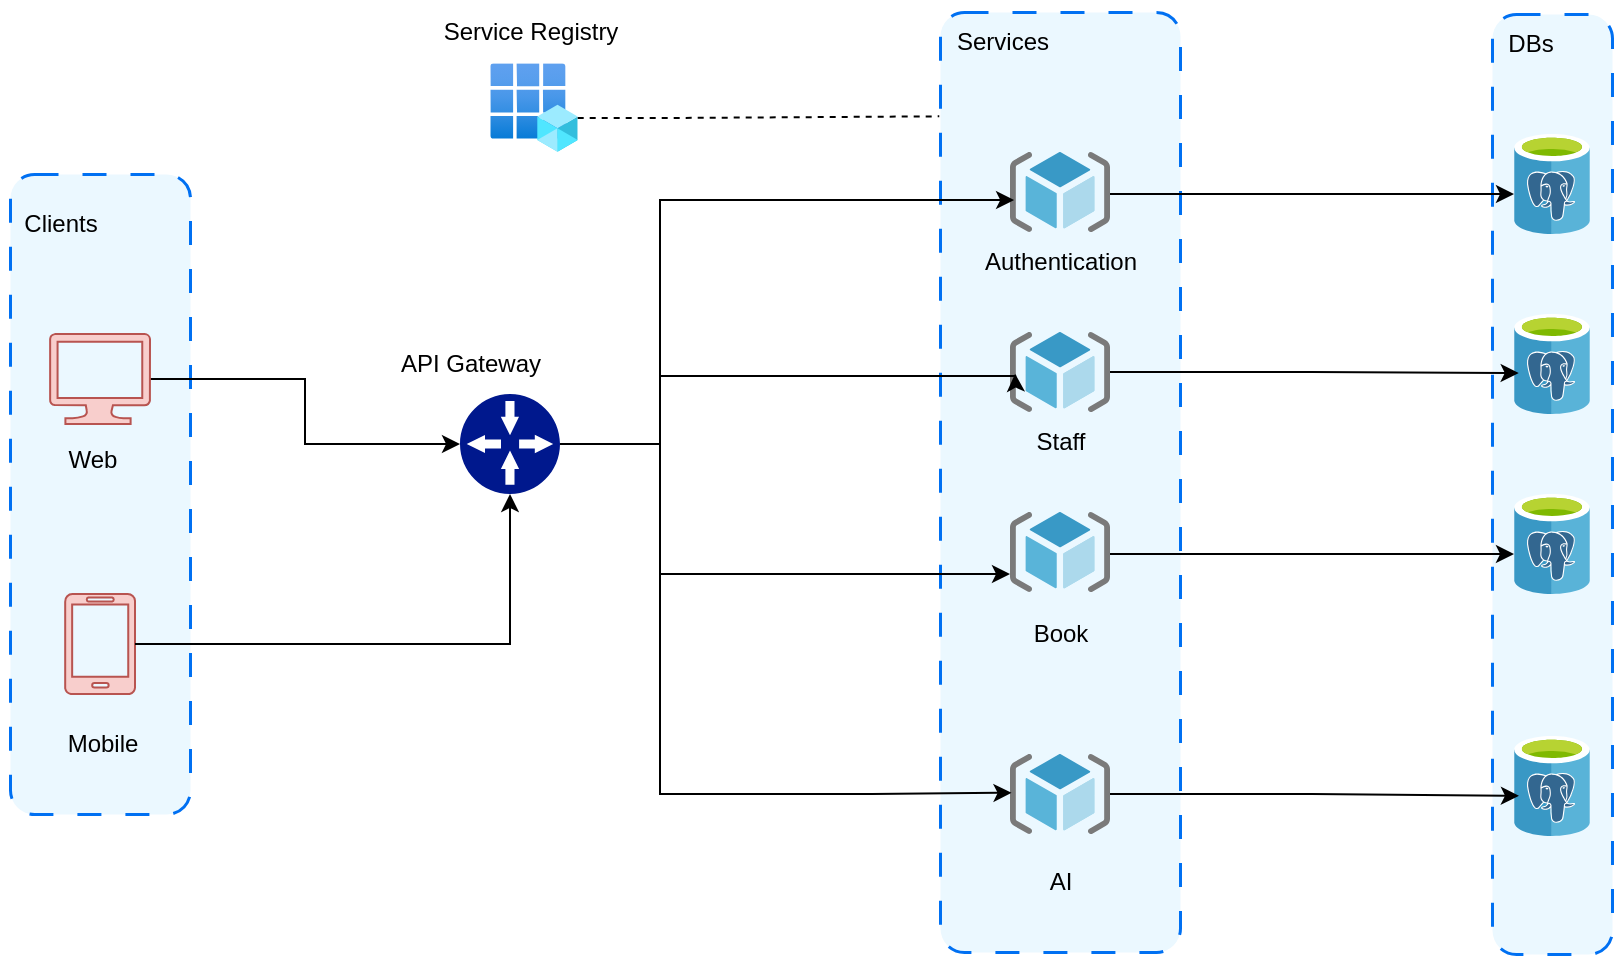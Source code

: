 <mxfile version="28.2.1">
  <diagram name="Page-1" id="9pI0im2Aykm5DPmUS2fp">
    <mxGraphModel dx="1972" dy="513" grid="1" gridSize="10" guides="1" tooltips="1" connect="1" arrows="1" fold="1" page="1" pageScale="1" pageWidth="1100" pageHeight="850" math="0" shadow="0">
      <root>
        <mxCell id="0" />
        <mxCell id="1" parent="0" />
        <mxCell id="ZFIefZDjThp2JF8f5wgm-74" value="" style="rounded=1;whiteSpace=wrap;html=1;strokeColor=#0070F2;fillColor=#EBF8FF;arcSize=24;absoluteArcSize=1;imageWidth=64;imageHeight=64;strokeWidth=1.5;dashed=1;dashPattern=8 8;" parent="1" vertex="1">
          <mxGeometry x="-35" y="150" width="90" height="320" as="geometry" />
        </mxCell>
        <mxCell id="ZFIefZDjThp2JF8f5wgm-2" value="" style="rounded=1;whiteSpace=wrap;html=1;strokeColor=#0070F2;fillColor=#EBF8FF;arcSize=24;absoluteArcSize=1;imageWidth=64;imageHeight=64;strokeWidth=1.5;dashed=1;dashPattern=8 8;" parent="1" vertex="1">
          <mxGeometry x="706" y="70" width="60" height="470" as="geometry" />
        </mxCell>
        <mxCell id="ZFIefZDjThp2JF8f5wgm-3" value="" style="image;sketch=0;aspect=fixed;html=1;points=[];align=center;fontSize=12;image=img/lib/mscae/Azure_Database_for_PostgreSQL_servers.svg;" parent="1" vertex="1">
          <mxGeometry x="717" y="130" width="38" height="50" as="geometry" />
        </mxCell>
        <mxCell id="ZFIefZDjThp2JF8f5wgm-5" value="" style="image;sketch=0;aspect=fixed;html=1;points=[];align=center;fontSize=12;image=img/lib/mscae/Azure_Database_for_PostgreSQL_servers.svg;" parent="1" vertex="1">
          <mxGeometry x="717" y="220" width="38" height="50" as="geometry" />
        </mxCell>
        <mxCell id="ZFIefZDjThp2JF8f5wgm-6" value="" style="image;sketch=0;aspect=fixed;html=1;points=[];align=center;fontSize=12;image=img/lib/mscae/Azure_Database_for_PostgreSQL_servers.svg;" parent="1" vertex="1">
          <mxGeometry x="717" y="431" width="38" height="50" as="geometry" />
        </mxCell>
        <mxCell id="ZFIefZDjThp2JF8f5wgm-10" value="" style="sketch=0;aspect=fixed;pointerEvents=1;shadow=0;dashed=0;html=1;strokeColor=none;labelPosition=center;verticalLabelPosition=bottom;verticalAlign=top;align=center;fillColor=#00188D;shape=mxgraph.mscae.enterprise.gateway" parent="1" vertex="1">
          <mxGeometry x="190" y="260" width="50" height="50" as="geometry" />
        </mxCell>
        <mxCell id="ZFIefZDjThp2JF8f5wgm-17" value="" style="rounded=1;whiteSpace=wrap;html=1;strokeColor=#0070F2;fillColor=#EBF8FF;arcSize=24;absoluteArcSize=1;imageWidth=64;imageHeight=64;strokeWidth=1.5;dashed=1;dashPattern=8 8;" parent="1" vertex="1">
          <mxGeometry x="430" y="69" width="120" height="470" as="geometry" />
        </mxCell>
        <mxCell id="ZFIefZDjThp2JF8f5wgm-7" value="&lt;span style=&quot;color: rgba(0, 0, 0, 0); font-family: monospace; font-size: 0px; text-align: start; background-color: rgb(236, 236, 236);&quot;&gt;%3CmxGraphModel%3E%3Croot%3E%3CmxCell%20id%3D%220%22%2F%3E%3CmxCell%20id%3D%221%22%20parent%3D%220%22%2F%3E%3CmxCell%20id%3D%222%22%20value%3D%22%22%20style%3D%22image%3Bsketch%3D0%3Baspect%3Dfixed%3Bhtml%3D1%3Bpoints%3D%5B%5D%3Balign%3Dcenter%3BfontSize%3D12%3Bimage%3Dimg%2Flib%2Fmscae%2FAzure_Database_for_PostgreSQL_servers.svg%3B%22%20vertex%3D%221%22%20parent%3D%221%22%3E%3CmxGeometry%20x%3D%22471%22%20y%3D%22130%22%20width%3D%2238%22%20height%3D%2250%22%20as%3D%22geometry%22%2F%3E%3C%2FmxCell%3E%3C%2Froot%3E%3C%2FmxGraphModel%3E&lt;/span&gt;" style="image;sketch=0;aspect=fixed;html=1;points=[];align=center;fontSize=12;image=img/lib/mscae/ResourceGroup.svg;" parent="1" vertex="1">
          <mxGeometry x="465" y="139" width="50" height="40" as="geometry" />
        </mxCell>
        <mxCell id="ZFIefZDjThp2JF8f5wgm-48" style="edgeStyle=orthogonalEdgeStyle;rounded=0;orthogonalLoop=1;jettySize=auto;html=1;entryX=0.062;entryY=0.591;entryDx=0;entryDy=0;entryPerimeter=0;" parent="1" source="ZFIefZDjThp2JF8f5wgm-11" target="ZFIefZDjThp2JF8f5wgm-5" edge="1">
          <mxGeometry relative="1" as="geometry">
            <mxPoint x="540" y="260" as="targetPoint" />
          </mxGeometry>
        </mxCell>
        <mxCell id="ZFIefZDjThp2JF8f5wgm-11" value="&lt;span style=&quot;color: rgba(0, 0, 0, 0); font-family: monospace; font-size: 0px; text-align: start; background-color: rgb(236, 236, 236);&quot;&gt;%3CmxGraphModel%3E%3Croot%3E%3CmxCell%20id%3D%220%22%2F%3E%3CmxCell%20id%3D%221%22%20parent%3D%220%22%2F%3E%3CmxCell%20id%3D%222%22%20value%3D%22%22%20style%3D%22image%3Bsketch%3D0%3Baspect%3Dfixed%3Bhtml%3D1%3Bpoints%3D%5B%5D%3Balign%3Dcenter%3BfontSize%3D12%3Bimage%3Dimg%2Flib%2Fmscae%2FAzure_Database_for_PostgreSQL_servers.svg%3B%22%20vertex%3D%221%22%20parent%3D%221%22%3E%3CmxGeometry%20x%3D%22471%22%20y%3D%22130%22%20width%3D%2238%22%20height%3D%2250%22%20as%3D%22geometry%22%2F%3E%3C%2FmxCell%3E%3C%2Froot%3E%3C%2FmxGraphModel%3E&lt;/span&gt;" style="image;sketch=0;aspect=fixed;html=1;points=[];align=center;fontSize=12;image=img/lib/mscae/ResourceGroup.svg;" parent="1" vertex="1">
          <mxGeometry x="465" y="229" width="50" height="40" as="geometry" />
        </mxCell>
        <mxCell id="ZFIefZDjThp2JF8f5wgm-55" style="edgeStyle=orthogonalEdgeStyle;rounded=0;orthogonalLoop=1;jettySize=auto;html=1;entryX=0.065;entryY=0.598;entryDx=0;entryDy=0;entryPerimeter=0;" parent="1" source="ZFIefZDjThp2JF8f5wgm-12" target="ZFIefZDjThp2JF8f5wgm-6" edge="1">
          <mxGeometry relative="1" as="geometry">
            <mxPoint x="530" y="520" as="targetPoint" />
          </mxGeometry>
        </mxCell>
        <mxCell id="ZFIefZDjThp2JF8f5wgm-12" value="&lt;span style=&quot;color: rgba(0, 0, 0, 0); font-family: monospace; font-size: 0px; text-align: start; background-color: rgb(236, 236, 236);&quot;&gt;%3CmxGraphModel%3E%3Croot%3E%3CmxCell%20id%3D%220%22%2F%3E%3CmxCell%20id%3D%221%22%20parent%3D%220%22%2F%3E%3CmxCell%20id%3D%222%22%20value%3D%22%22%20style%3D%22image%3Bsketch%3D0%3Baspect%3Dfixed%3Bhtml%3D1%3Bpoints%3D%5B%5D%3Balign%3Dcenter%3BfontSize%3D12%3Bimage%3Dimg%2Flib%2Fmscae%2FAzure_Database_for_PostgreSQL_servers.svg%3B%22%20vertex%3D%221%22%20parent%3D%221%22%3E%3CmxGeometry%20x%3D%22471%22%20y%3D%22130%22%20width%3D%2238%22%20height%3D%2250%22%20as%3D%22geometry%22%2F%3E%3C%2FmxCell%3E%3C%2Froot%3E%3C%2FmxGraphModel%3E&lt;/span&gt;" style="image;sketch=0;aspect=fixed;html=1;points=[];align=center;fontSize=12;image=img/lib/mscae/ResourceGroup.svg;" parent="1" vertex="1">
          <mxGeometry x="465" y="440" width="50" height="40" as="geometry" />
        </mxCell>
        <mxCell id="ZFIefZDjThp2JF8f5wgm-21" value="API Gateway" style="text;html=1;align=center;verticalAlign=middle;resizable=0;points=[];autosize=1;strokeColor=none;fillColor=none;" parent="1" vertex="1">
          <mxGeometry x="150" y="230" width="90" height="30" as="geometry" />
        </mxCell>
        <mxCell id="ZFIefZDjThp2JF8f5wgm-27" style="edgeStyle=orthogonalEdgeStyle;rounded=0;orthogonalLoop=1;jettySize=auto;html=1;entryX=0.051;entryY=0.521;entryDx=0;entryDy=0;entryPerimeter=0;" parent="1" source="ZFIefZDjThp2JF8f5wgm-10" target="ZFIefZDjThp2JF8f5wgm-11" edge="1">
          <mxGeometry relative="1" as="geometry">
            <Array as="points">
              <mxPoint x="290" y="285" />
              <mxPoint x="290" y="251" />
            </Array>
          </mxGeometry>
        </mxCell>
        <mxCell id="ZFIefZDjThp2JF8f5wgm-25" style="edgeStyle=orthogonalEdgeStyle;rounded=0;orthogonalLoop=1;jettySize=auto;html=1;entryX=0.015;entryY=0.484;entryDx=0;entryDy=0;entryPerimeter=0;" parent="1" source="ZFIefZDjThp2JF8f5wgm-10" target="ZFIefZDjThp2JF8f5wgm-12" edge="1">
          <mxGeometry relative="1" as="geometry">
            <mxPoint x="350" y="440" as="targetPoint" />
            <Array as="points">
              <mxPoint x="290" y="285" />
              <mxPoint x="290" y="460" />
              <mxPoint x="396" y="460" />
            </Array>
          </mxGeometry>
        </mxCell>
        <mxCell id="ZFIefZDjThp2JF8f5wgm-29" style="edgeStyle=elbowEdgeStyle;rounded=0;orthogonalLoop=1;jettySize=auto;html=1;entryX=0.041;entryY=0.601;entryDx=0;entryDy=0;entryPerimeter=0;" parent="1" source="ZFIefZDjThp2JF8f5wgm-10" target="ZFIefZDjThp2JF8f5wgm-7" edge="1">
          <mxGeometry relative="1" as="geometry">
            <mxPoint x="340" y="160" as="targetPoint" />
            <Array as="points">
              <mxPoint x="290" y="220" />
            </Array>
          </mxGeometry>
        </mxCell>
        <mxCell id="ZFIefZDjThp2JF8f5wgm-30" value="Authentication" style="text;html=1;align=center;verticalAlign=middle;resizable=0;points=[];autosize=1;strokeColor=none;fillColor=none;" parent="1" vertex="1">
          <mxGeometry x="440" y="179" width="100" height="30" as="geometry" />
        </mxCell>
        <mxCell id="ZFIefZDjThp2JF8f5wgm-50" style="edgeStyle=orthogonalEdgeStyle;rounded=0;orthogonalLoop=1;jettySize=auto;html=1;" parent="1" source="ZFIefZDjThp2JF8f5wgm-31" target="ZFIefZDjThp2JF8f5wgm-51" edge="1">
          <mxGeometry relative="1" as="geometry">
            <mxPoint x="550" y="340" as="targetPoint" />
            <Array as="points">
              <mxPoint x="550" y="340" />
              <mxPoint x="550" y="340" />
            </Array>
          </mxGeometry>
        </mxCell>
        <mxCell id="ZFIefZDjThp2JF8f5wgm-31" value="&lt;span style=&quot;color: rgba(0, 0, 0, 0); font-family: monospace; font-size: 0px; text-align: start; background-color: rgb(236, 236, 236);&quot;&gt;%3CmxGraphModel%3E%3Croot%3E%3CmxCell%20id%3D%220%22%2F%3E%3CmxCell%20id%3D%221%22%20parent%3D%220%22%2F%3E%3CmxCell%20id%3D%222%22%20value%3D%22%22%20style%3D%22image%3Bsketch%3D0%3Baspect%3Dfixed%3Bhtml%3D1%3Bpoints%3D%5B%5D%3Balign%3Dcenter%3BfontSize%3D12%3Bimage%3Dimg%2Flib%2Fmscae%2FAzure_Database_for_PostgreSQL_servers.svg%3B%22%20vertex%3D%221%22%20parent%3D%221%22%3E%3CmxGeometry%20x%3D%22471%22%20y%3D%22130%22%20width%3D%2238%22%20height%3D%2250%22%20as%3D%22geometry%22%2F%3E%3C%2FmxCell%3E%3C%2Froot%3E%3C%2FmxGraphModel%3E&lt;/span&gt;" style="image;sketch=0;aspect=fixed;html=1;points=[];align=center;fontSize=12;image=img/lib/mscae/ResourceGroup.svg;" parent="1" vertex="1">
          <mxGeometry x="465" y="319" width="50" height="40" as="geometry" />
        </mxCell>
        <mxCell id="ZFIefZDjThp2JF8f5wgm-32" value="Book" style="text;html=1;align=center;verticalAlign=middle;resizable=0;points=[];autosize=1;strokeColor=none;fillColor=none;" parent="1" vertex="1">
          <mxGeometry x="465" y="365" width="50" height="30" as="geometry" />
        </mxCell>
        <mxCell id="ZFIefZDjThp2JF8f5wgm-34" value="AI" style="text;html=1;align=center;verticalAlign=middle;resizable=0;points=[];autosize=1;strokeColor=none;fillColor=none;" parent="1" vertex="1">
          <mxGeometry x="475" y="489" width="30" height="30" as="geometry" />
        </mxCell>
        <mxCell id="ZFIefZDjThp2JF8f5wgm-35" style="edgeStyle=orthogonalEdgeStyle;rounded=0;orthogonalLoop=1;jettySize=auto;html=1;" parent="1" source="ZFIefZDjThp2JF8f5wgm-10" target="ZFIefZDjThp2JF8f5wgm-31" edge="1">
          <mxGeometry relative="1" as="geometry">
            <mxPoint x="340" y="350" as="targetPoint" />
            <Array as="points">
              <mxPoint x="290" y="285" />
              <mxPoint x="290" y="350" />
            </Array>
          </mxGeometry>
        </mxCell>
        <mxCell id="ZFIefZDjThp2JF8f5wgm-47" style="edgeStyle=orthogonalEdgeStyle;rounded=0;orthogonalLoop=1;jettySize=auto;html=1;" parent="1" source="ZFIefZDjThp2JF8f5wgm-7" target="ZFIefZDjThp2JF8f5wgm-3" edge="1">
          <mxGeometry relative="1" as="geometry">
            <mxPoint x="500" y="160" as="targetPoint" />
            <Array as="points">
              <mxPoint x="550" y="160" />
              <mxPoint x="550" y="160" />
            </Array>
          </mxGeometry>
        </mxCell>
        <mxCell id="ZFIefZDjThp2JF8f5wgm-51" value="" style="image;sketch=0;aspect=fixed;html=1;points=[];align=center;fontSize=12;image=img/lib/mscae/Azure_Database_for_PostgreSQL_servers.svg;" parent="1" vertex="1">
          <mxGeometry x="717" y="310" width="38" height="50" as="geometry" />
        </mxCell>
        <mxCell id="ZFIefZDjThp2JF8f5wgm-56" value="Staff" style="text;html=1;align=center;verticalAlign=middle;resizable=0;points=[];autosize=1;strokeColor=none;fillColor=none;" parent="1" vertex="1">
          <mxGeometry x="465" y="269" width="50" height="30" as="geometry" />
        </mxCell>
        <mxCell id="ZFIefZDjThp2JF8f5wgm-62" value="Services" style="text;html=1;align=center;verticalAlign=middle;resizable=0;points=[];autosize=1;strokeColor=none;fillColor=none;" parent="1" vertex="1">
          <mxGeometry x="426" y="69" width="70" height="30" as="geometry" />
        </mxCell>
        <mxCell id="ZFIefZDjThp2JF8f5wgm-64" value="DBs" style="text;html=1;align=center;verticalAlign=middle;resizable=0;points=[];autosize=1;strokeColor=none;fillColor=none;" parent="1" vertex="1">
          <mxGeometry x="700" y="70" width="50" height="30" as="geometry" />
        </mxCell>
        <mxCell id="ZFIefZDjThp2JF8f5wgm-66" value="" style="verticalLabelPosition=bottom;html=1;verticalAlign=top;align=center;strokeColor=#b85450;fillColor=#f8cecc;shape=mxgraph.azure.mobile;pointerEvents=1;" parent="1" vertex="1">
          <mxGeometry x="-7.5" y="360" width="35" height="50" as="geometry" />
        </mxCell>
        <mxCell id="ZFIefZDjThp2JF8f5wgm-77" style="edgeStyle=orthogonalEdgeStyle;rounded=0;orthogonalLoop=1;jettySize=auto;html=1;" parent="1" source="ZFIefZDjThp2JF8f5wgm-67" target="ZFIefZDjThp2JF8f5wgm-10" edge="1">
          <mxGeometry relative="1" as="geometry" />
        </mxCell>
        <mxCell id="ZFIefZDjThp2JF8f5wgm-67" value="" style="verticalLabelPosition=bottom;html=1;verticalAlign=top;align=center;strokeColor=#b85450;fillColor=#f8cecc;shape=mxgraph.azure.computer;pointerEvents=1;" parent="1" vertex="1">
          <mxGeometry x="-15" y="230" width="50" height="45" as="geometry" />
        </mxCell>
        <mxCell id="ZFIefZDjThp2JF8f5wgm-69" value="Web" style="text;html=1;align=center;verticalAlign=middle;resizable=0;points=[];autosize=1;strokeColor=none;fillColor=none;" parent="1" vertex="1">
          <mxGeometry x="-19" y="278" width="50" height="30" as="geometry" />
        </mxCell>
        <mxCell id="ZFIefZDjThp2JF8f5wgm-70" value="Mobile" style="text;html=1;align=center;verticalAlign=middle;resizable=0;points=[];autosize=1;strokeColor=none;fillColor=none;" parent="1" vertex="1">
          <mxGeometry x="-19" y="420" width="60" height="30" as="geometry" />
        </mxCell>
        <mxCell id="ZFIefZDjThp2JF8f5wgm-75" value="Clients" style="text;html=1;align=center;verticalAlign=middle;resizable=0;points=[];autosize=1;strokeColor=none;fillColor=none;" parent="1" vertex="1">
          <mxGeometry x="-40" y="160" width="60" height="30" as="geometry" />
        </mxCell>
        <mxCell id="ZFIefZDjThp2JF8f5wgm-78" style="edgeStyle=orthogonalEdgeStyle;rounded=0;orthogonalLoop=1;jettySize=auto;html=1;entryX=0.5;entryY=1;entryDx=0;entryDy=0;entryPerimeter=0;" parent="1" source="ZFIefZDjThp2JF8f5wgm-66" target="ZFIefZDjThp2JF8f5wgm-10" edge="1">
          <mxGeometry relative="1" as="geometry" />
        </mxCell>
        <mxCell id="ZFIefZDjThp2JF8f5wgm-79" value="" style="image;aspect=fixed;html=1;points=[];align=center;fontSize=12;image=img/lib/azure2/identity/App_Registrations.svg;" parent="1" vertex="1">
          <mxGeometry x="205.15" y="94.6" width="43.7" height="44.4" as="geometry" />
        </mxCell>
        <mxCell id="ZFIefZDjThp2JF8f5wgm-80" style="edgeStyle=orthogonalEdgeStyle;rounded=0;orthogonalLoop=1;jettySize=auto;html=1;endArrow=none;endFill=0;dashed=1;entryX=-0.003;entryY=0.111;entryDx=0;entryDy=0;entryPerimeter=0;" parent="1" source="ZFIefZDjThp2JF8f5wgm-79" target="ZFIefZDjThp2JF8f5wgm-17" edge="1">
          <mxGeometry relative="1" as="geometry">
            <mxPoint x="350" y="122" as="targetPoint" />
            <Array as="points">
              <mxPoint x="295" y="122" />
              <mxPoint x="354" y="122" />
            </Array>
          </mxGeometry>
        </mxCell>
        <mxCell id="ZFIefZDjThp2JF8f5wgm-81" value="Service Registry" style="text;html=1;align=center;verticalAlign=middle;resizable=0;points=[];autosize=1;strokeColor=none;fillColor=none;" parent="1" vertex="1">
          <mxGeometry x="170" y="63.6" width="110" height="30" as="geometry" />
        </mxCell>
      </root>
    </mxGraphModel>
  </diagram>
</mxfile>
